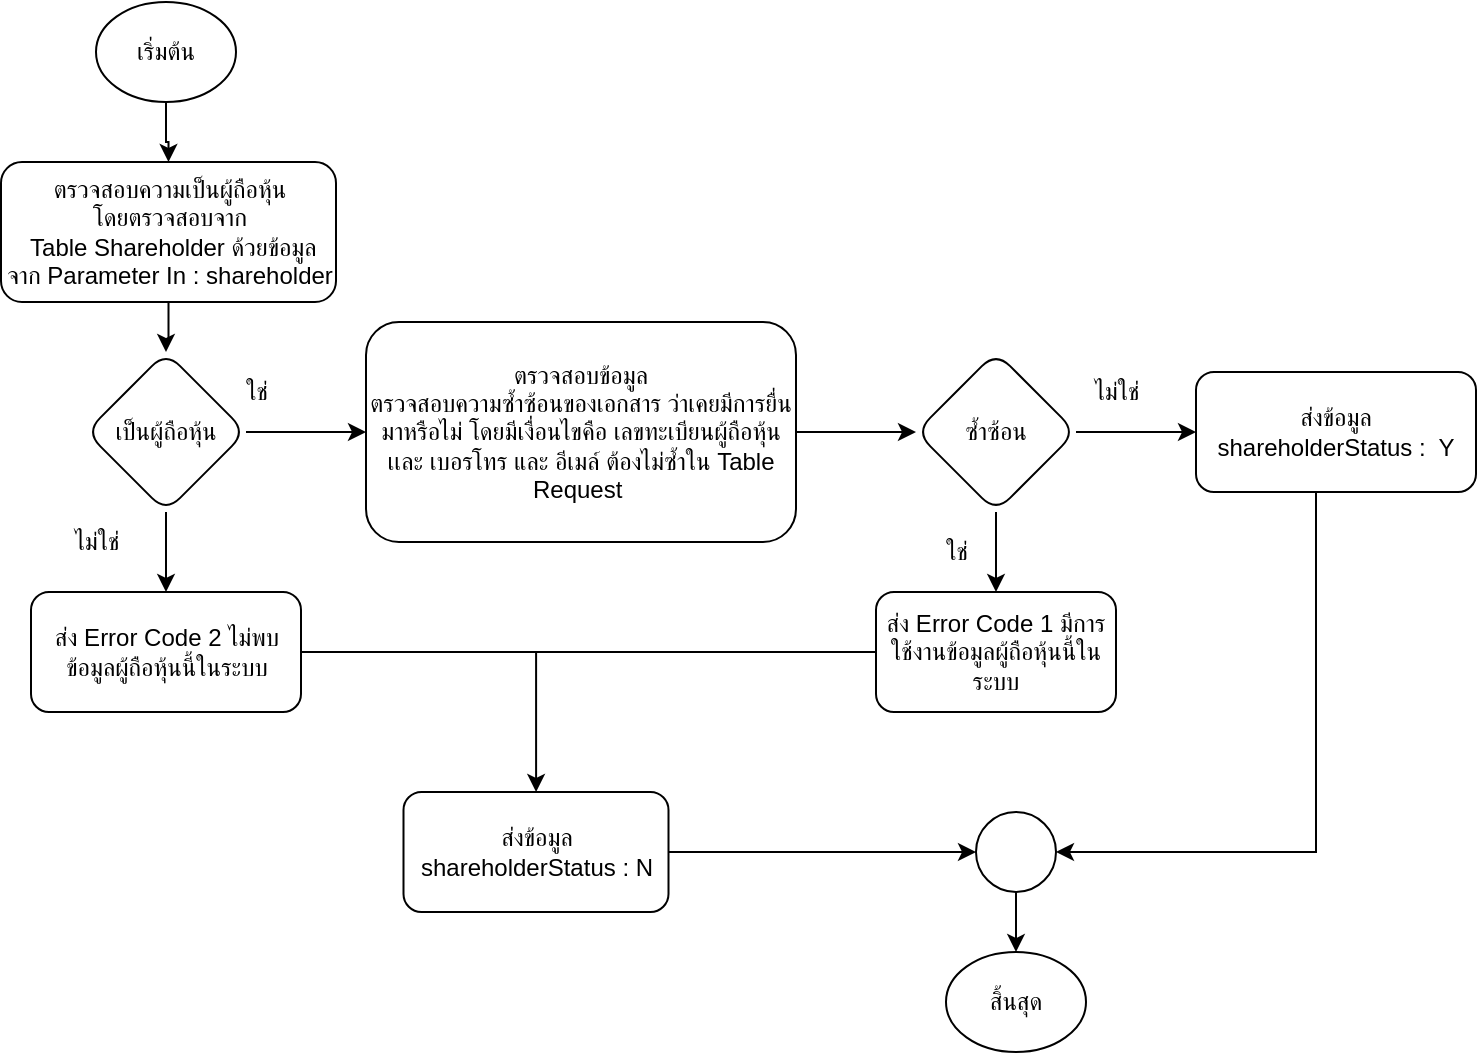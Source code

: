 <mxfile version="20.2.8" type="github">
  <diagram id="r1KlR5gyU6nK87SkoTvP" name="หน้า-1">
    <mxGraphModel dx="314" dy="514" grid="1" gridSize="10" guides="1" tooltips="1" connect="1" arrows="1" fold="1" page="1" pageScale="1" pageWidth="827" pageHeight="1169" math="0" shadow="0">
      <root>
        <mxCell id="0" />
        <mxCell id="1" parent="0" />
        <mxCell id="m3CZalvDAAZhXAgWsh8W-37" value="" style="edgeStyle=orthogonalEdgeStyle;rounded=0;orthogonalLoop=1;jettySize=auto;html=1;" parent="1" source="m3CZalvDAAZhXAgWsh8W-38" target="m3CZalvDAAZhXAgWsh8W-49" edge="1">
          <mxGeometry relative="1" as="geometry">
            <mxPoint x="935" y="100" as="targetPoint" />
          </mxGeometry>
        </mxCell>
        <mxCell id="m3CZalvDAAZhXAgWsh8W-38" value="เริ่มต้น" style="ellipse;whiteSpace=wrap;html=1;" parent="1" vertex="1">
          <mxGeometry x="900" y="20" width="70" height="50" as="geometry" />
        </mxCell>
        <mxCell id="m3CZalvDAAZhXAgWsh8W-49" value="ตรวจสอบความเป็นผู้ถือหุ้น &lt;br&gt;โดยตรวจสอบจาก&lt;br&gt;&amp;nbsp;Table Shareholder ด้วยข้อมูล&lt;br&gt;จาก Parameter In : shareholder" style="whiteSpace=wrap;html=1;rounded=1;" parent="1" vertex="1">
          <mxGeometry x="852.5" y="100" width="167.5" height="70" as="geometry" />
        </mxCell>
        <mxCell id="m3CZalvDAAZhXAgWsh8W-54" value="เป็นผู้ถือหุ้น" style="rhombus;whiteSpace=wrap;html=1;rounded=1;" parent="1" vertex="1">
          <mxGeometry x="895" y="195" width="80" height="80" as="geometry" />
        </mxCell>
        <mxCell id="m3CZalvDAAZhXAgWsh8W-47" value="" style="edgeStyle=orthogonalEdgeStyle;rounded=0;orthogonalLoop=1;jettySize=auto;html=1;" parent="1" source="m3CZalvDAAZhXAgWsh8W-49" target="m3CZalvDAAZhXAgWsh8W-54" edge="1">
          <mxGeometry relative="1" as="geometry" />
        </mxCell>
        <mxCell id="m3CZalvDAAZhXAgWsh8W-55" value="ไม่ใช่" style="text;html=1;align=center;verticalAlign=middle;resizable=0;points=[];autosize=1;strokeColor=none;fillColor=none;" parent="1" vertex="1">
          <mxGeometry x="875" y="275" width="50" height="30" as="geometry" />
        </mxCell>
        <mxCell id="m3CZalvDAAZhXAgWsh8W-78" value="ส่ง Error Code 2 ไม่พบข้อมูลผู้ถือหุ้นนี้ในระบบ" style="whiteSpace=wrap;html=1;rounded=1;" parent="1" vertex="1">
          <mxGeometry x="867.5" y="315" width="135" height="60" as="geometry" />
        </mxCell>
        <mxCell id="m3CZalvDAAZhXAgWsh8W-79" value="" style="edgeStyle=orthogonalEdgeStyle;rounded=0;orthogonalLoop=1;jettySize=auto;html=1;" parent="1" source="m3CZalvDAAZhXAgWsh8W-54" target="m3CZalvDAAZhXAgWsh8W-78" edge="1">
          <mxGeometry relative="1" as="geometry" />
        </mxCell>
        <mxCell id="m3CZalvDAAZhXAgWsh8W-82" value="ตรวจสอบข้อมูล&lt;br&gt;ตรวจสอบความซ้ำซ้อนของเอกสาร ว่าเคยมีการยื่นมาหรือไม่ โดยมีเงื่อนไขคือ เลขทะเบียนผู้ถือหุ้น เเละ เบอรโทร และ อีเมล์ ต้องไม่ซ้ำใน Table Request&amp;nbsp;" style="whiteSpace=wrap;html=1;rounded=1;" parent="1" vertex="1">
          <mxGeometry x="1035" y="180" width="215" height="110" as="geometry" />
        </mxCell>
        <mxCell id="m3CZalvDAAZhXAgWsh8W-83" value="" style="edgeStyle=orthogonalEdgeStyle;rounded=0;orthogonalLoop=1;jettySize=auto;html=1;" parent="1" source="m3CZalvDAAZhXAgWsh8W-54" target="m3CZalvDAAZhXAgWsh8W-82" edge="1">
          <mxGeometry relative="1" as="geometry" />
        </mxCell>
        <mxCell id="m3CZalvDAAZhXAgWsh8W-84" value="ใช่" style="text;html=1;align=center;verticalAlign=middle;resizable=0;points=[];autosize=1;strokeColor=none;fillColor=none;" parent="1" vertex="1">
          <mxGeometry x="960" y="200" width="40" height="30" as="geometry" />
        </mxCell>
        <mxCell id="m3CZalvDAAZhXAgWsh8W-85" value="ซ้ำซ้อน" style="rhombus;whiteSpace=wrap;html=1;rounded=1;" parent="1" vertex="1">
          <mxGeometry x="1310" y="195" width="80" height="80" as="geometry" />
        </mxCell>
        <mxCell id="m3CZalvDAAZhXAgWsh8W-86" value="" style="edgeStyle=orthogonalEdgeStyle;rounded=0;orthogonalLoop=1;jettySize=auto;html=1;" parent="1" source="m3CZalvDAAZhXAgWsh8W-82" target="m3CZalvDAAZhXAgWsh8W-85" edge="1">
          <mxGeometry relative="1" as="geometry" />
        </mxCell>
        <mxCell id="m3CZalvDAAZhXAgWsh8W-95" style="edgeStyle=orthogonalEdgeStyle;rounded=0;orthogonalLoop=1;jettySize=auto;html=1;endArrow=none;endFill=0;" parent="1" source="m3CZalvDAAZhXAgWsh8W-87" edge="1">
          <mxGeometry relative="1" as="geometry">
            <mxPoint x="1120" y="345" as="targetPoint" />
          </mxGeometry>
        </mxCell>
        <mxCell id="m3CZalvDAAZhXAgWsh8W-87" value="ส่ง Error Code 1 มีการใช้งานข้อมูลผู้ถือหุ้นนี้ในระบบ" style="whiteSpace=wrap;html=1;rounded=1;" parent="1" vertex="1">
          <mxGeometry x="1290" y="315" width="120" height="60" as="geometry" />
        </mxCell>
        <mxCell id="m3CZalvDAAZhXAgWsh8W-88" value="" style="edgeStyle=orthogonalEdgeStyle;rounded=0;orthogonalLoop=1;jettySize=auto;html=1;" parent="1" source="m3CZalvDAAZhXAgWsh8W-85" target="m3CZalvDAAZhXAgWsh8W-87" edge="1">
          <mxGeometry relative="1" as="geometry" />
        </mxCell>
        <mxCell id="m3CZalvDAAZhXAgWsh8W-89" value="ส่งข้อมูล&lt;br&gt;shareholderStatus :&amp;nbsp; Y" style="whiteSpace=wrap;html=1;rounded=1;" parent="1" vertex="1">
          <mxGeometry x="1450" y="205" width="140" height="60" as="geometry" />
        </mxCell>
        <mxCell id="m3CZalvDAAZhXAgWsh8W-90" value="" style="edgeStyle=orthogonalEdgeStyle;rounded=0;orthogonalLoop=1;jettySize=auto;html=1;" parent="1" source="m3CZalvDAAZhXAgWsh8W-85" target="m3CZalvDAAZhXAgWsh8W-89" edge="1">
          <mxGeometry relative="1" as="geometry" />
        </mxCell>
        <mxCell id="m3CZalvDAAZhXAgWsh8W-91" value="ไม่ใช่" style="text;html=1;align=center;verticalAlign=middle;resizable=0;points=[];autosize=1;strokeColor=none;fillColor=none;" parent="1" vertex="1">
          <mxGeometry x="1385" y="200" width="50" height="30" as="geometry" />
        </mxCell>
        <mxCell id="m3CZalvDAAZhXAgWsh8W-92" value="ใช่" style="text;html=1;align=center;verticalAlign=middle;resizable=0;points=[];autosize=1;strokeColor=none;fillColor=none;" parent="1" vertex="1">
          <mxGeometry x="1310" y="280" width="40" height="30" as="geometry" />
        </mxCell>
        <mxCell id="m3CZalvDAAZhXAgWsh8W-93" value="ส่งข้อมูล&lt;br&gt;shareholderStatus : N" style="whiteSpace=wrap;html=1;rounded=1;" parent="1" vertex="1">
          <mxGeometry x="1053.75" y="415" width="132.5" height="60" as="geometry" />
        </mxCell>
        <mxCell id="m3CZalvDAAZhXAgWsh8W-94" value="" style="edgeStyle=orthogonalEdgeStyle;rounded=0;orthogonalLoop=1;jettySize=auto;html=1;" parent="1" source="m3CZalvDAAZhXAgWsh8W-78" target="m3CZalvDAAZhXAgWsh8W-93" edge="1">
          <mxGeometry relative="1" as="geometry" />
        </mxCell>
        <mxCell id="m3CZalvDAAZhXAgWsh8W-98" value="" style="ellipse;whiteSpace=wrap;html=1;rounded=1;" parent="1" vertex="1">
          <mxGeometry x="1340" y="425" width="40" height="40" as="geometry" />
        </mxCell>
        <mxCell id="m3CZalvDAAZhXAgWsh8W-99" value="" style="edgeStyle=orthogonalEdgeStyle;rounded=0;orthogonalLoop=1;jettySize=auto;html=1;endArrow=classic;endFill=1;" parent="1" source="m3CZalvDAAZhXAgWsh8W-89" target="m3CZalvDAAZhXAgWsh8W-98" edge="1">
          <mxGeometry relative="1" as="geometry">
            <Array as="points">
              <mxPoint x="1510" y="445" />
            </Array>
          </mxGeometry>
        </mxCell>
        <mxCell id="m3CZalvDAAZhXAgWsh8W-100" style="edgeStyle=orthogonalEdgeStyle;rounded=0;orthogonalLoop=1;jettySize=auto;html=1;entryX=0;entryY=0.5;entryDx=0;entryDy=0;endArrow=classic;endFill=1;" parent="1" source="m3CZalvDAAZhXAgWsh8W-93" target="m3CZalvDAAZhXAgWsh8W-98" edge="1">
          <mxGeometry relative="1" as="geometry" />
        </mxCell>
        <mxCell id="m3CZalvDAAZhXAgWsh8W-103" value="สิ้นสุด" style="ellipse;whiteSpace=wrap;html=1;" parent="1" vertex="1">
          <mxGeometry x="1325" y="495" width="70" height="50" as="geometry" />
        </mxCell>
        <mxCell id="m3CZalvDAAZhXAgWsh8W-105" value="" style="edgeStyle=orthogonalEdgeStyle;rounded=0;orthogonalLoop=1;jettySize=auto;html=1;endArrow=classic;endFill=1;" parent="1" source="m3CZalvDAAZhXAgWsh8W-98" target="m3CZalvDAAZhXAgWsh8W-103" edge="1">
          <mxGeometry relative="1" as="geometry" />
        </mxCell>
      </root>
    </mxGraphModel>
  </diagram>
</mxfile>
